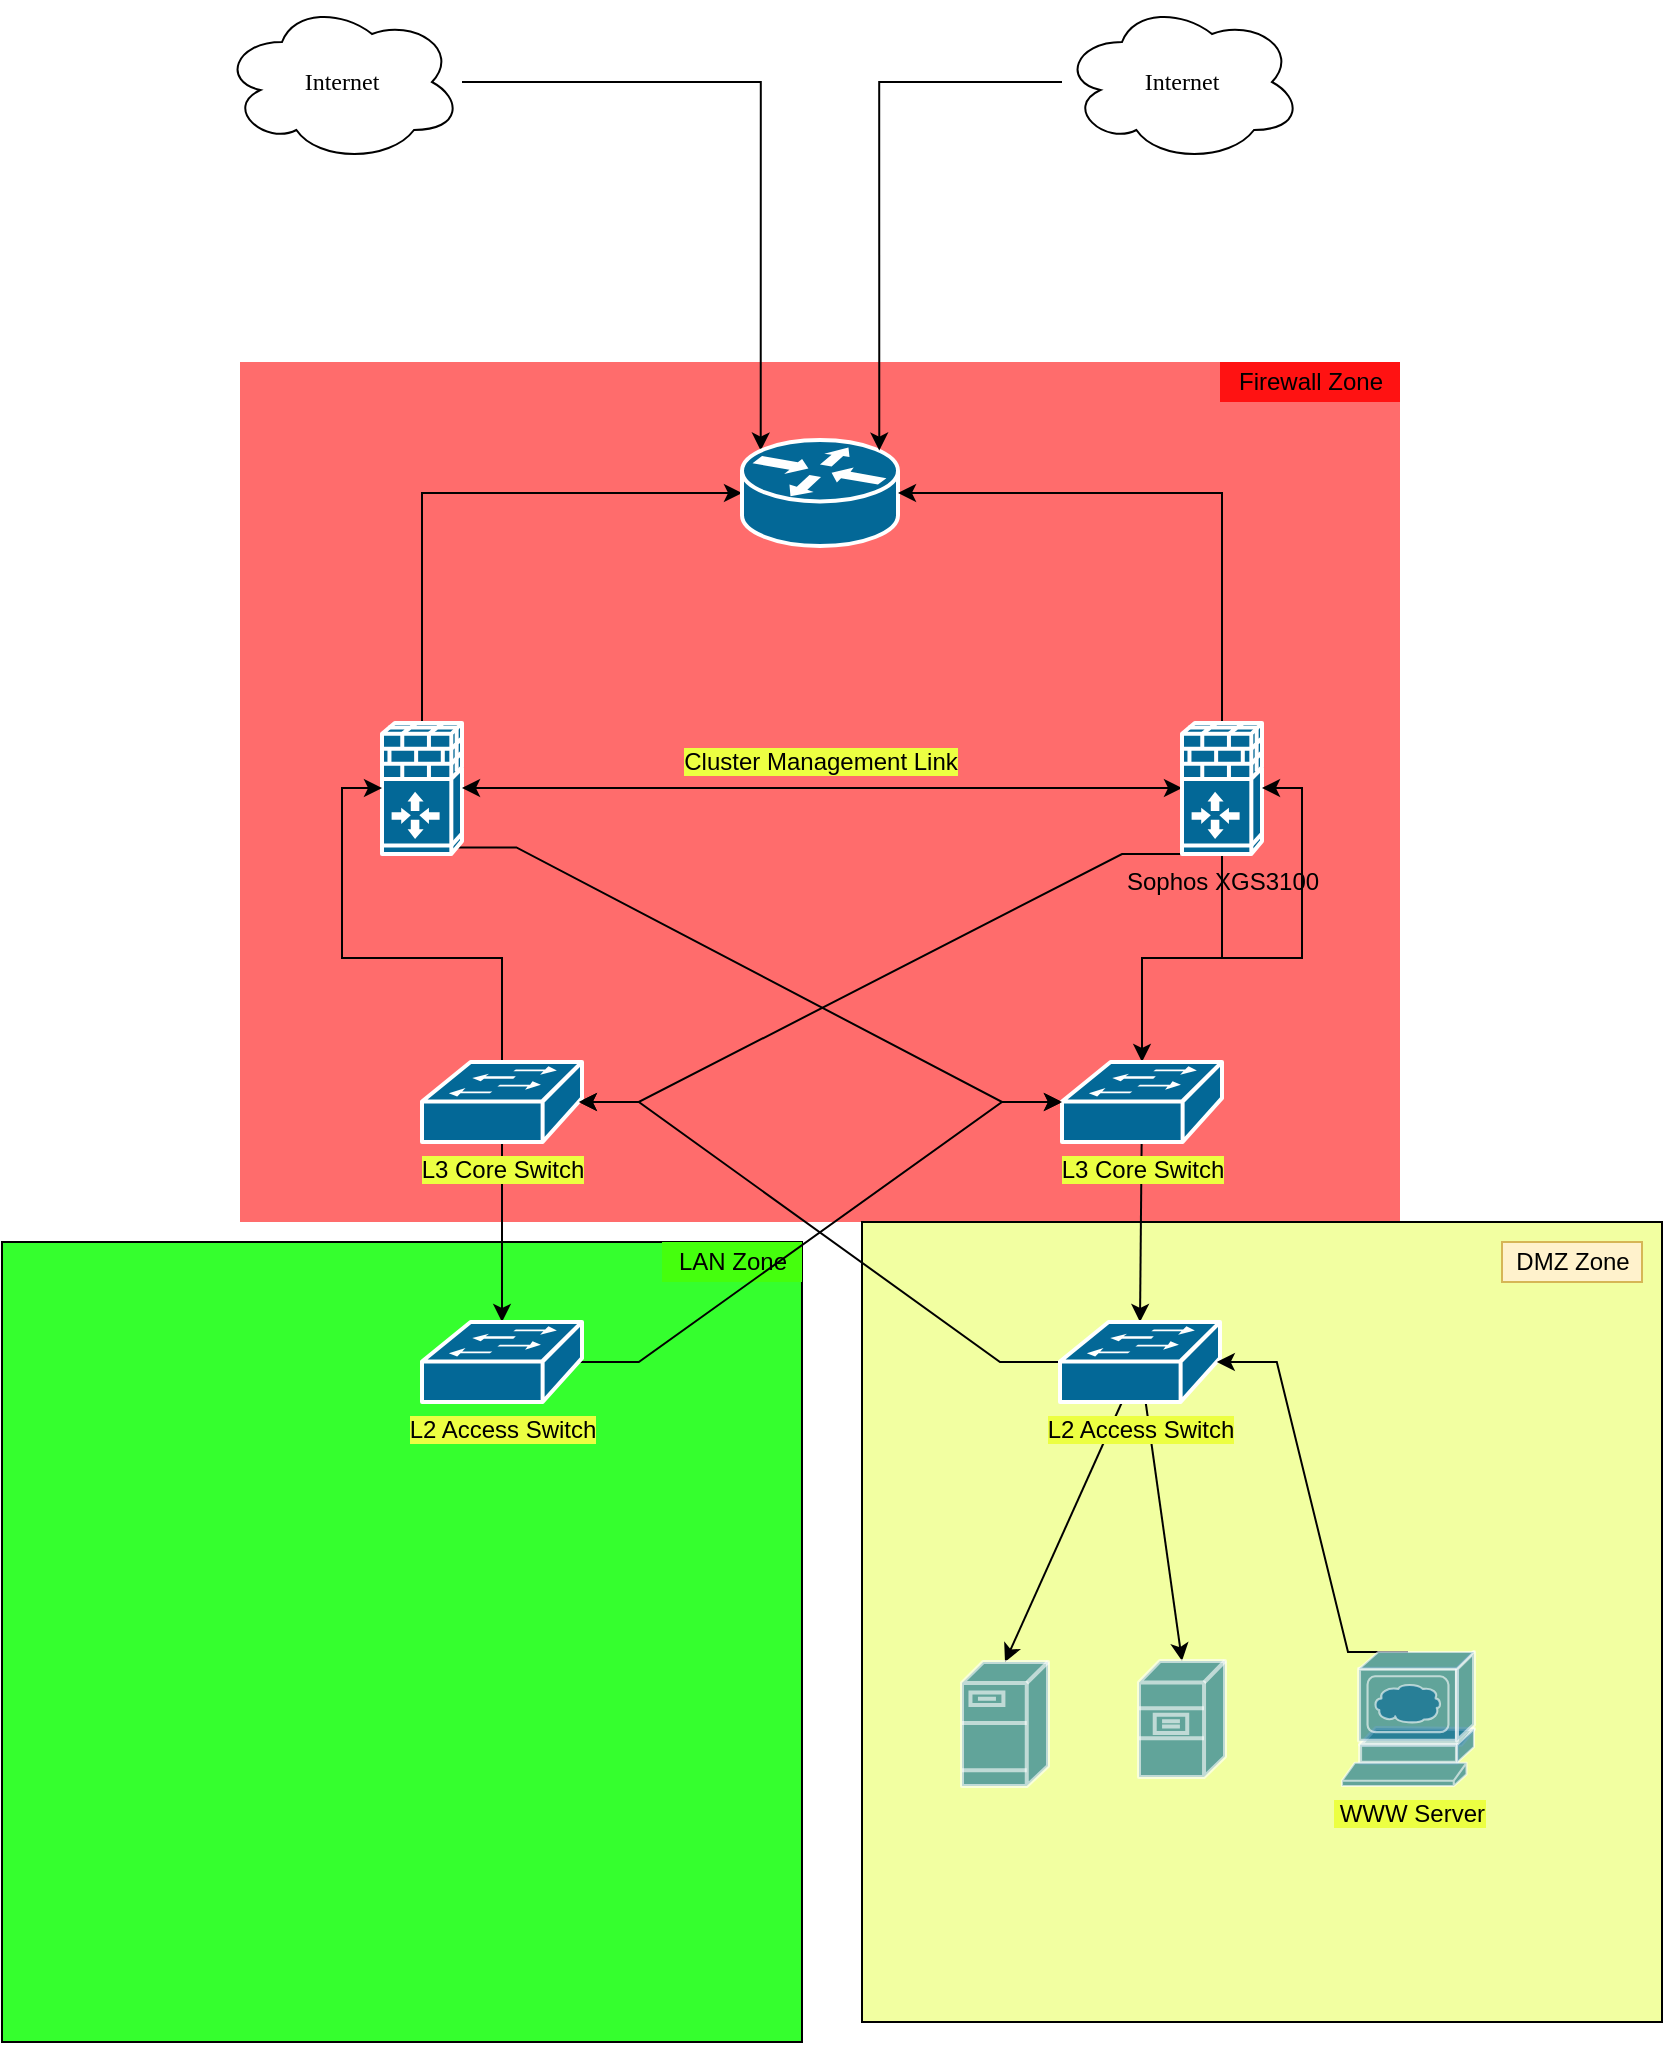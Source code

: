 <mxfile version="18.1.2" type="github">
  <diagram name="Page-1" id="c37626ed-c26b-45fb-9056-f9ebc6bb27b6">
    <mxGraphModel dx="85" dy="635" grid="1" gridSize="10" guides="1" tooltips="1" connect="1" arrows="1" fold="1" page="1" pageScale="1" pageWidth="1100" pageHeight="850" background="none" math="0" shadow="0">
      <root>
        <mxCell id="0" />
        <mxCell id="1" parent="0" />
        <mxCell id="0qF3C7HbT4sm0VxjOWYy-23" value="" style="rounded=0;whiteSpace=wrap;html=1;labelBackgroundColor=#ECFF42;fillColor=#FF0A0A;imageAspect=1;gradientColor=none;strokeColor=none;opacity=60;" vertex="1" parent="1">
          <mxGeometry x="1309" y="360" width="580" height="430" as="geometry" />
        </mxCell>
        <mxCell id="0qF3C7HbT4sm0VxjOWYy-6" style="edgeStyle=orthogonalEdgeStyle;rounded=0;orthogonalLoop=1;jettySize=auto;html=1;entryX=0;entryY=0.5;entryDx=0;entryDy=0;entryPerimeter=0;exitX=0.5;exitY=0;exitDx=0;exitDy=0;exitPerimeter=0;" edge="1" parent="1" source="1c7a67bf8fd3230f-10" target="1c7a67bf8fd3230f-48">
          <mxGeometry relative="1" as="geometry" />
        </mxCell>
        <mxCell id="0qF3C7HbT4sm0VxjOWYy-22" style="edgeStyle=entityRelationEdgeStyle;rounded=0;orthogonalLoop=1;jettySize=auto;html=1;exitX=0.93;exitY=0.95;exitDx=0;exitDy=0;exitPerimeter=0;" edge="1" parent="1" source="1c7a67bf8fd3230f-10" target="0qF3C7HbT4sm0VxjOWYy-17">
          <mxGeometry relative="1" as="geometry" />
        </mxCell>
        <mxCell id="0qF3C7HbT4sm0VxjOWYy-27" style="edgeStyle=orthogonalEdgeStyle;rounded=0;orthogonalLoop=1;jettySize=auto;html=1;" edge="1" parent="1" source="1c7a67bf8fd3230f-10" target="0qF3C7HbT4sm0VxjOWYy-2">
          <mxGeometry relative="1" as="geometry" />
        </mxCell>
        <mxCell id="1c7a67bf8fd3230f-10" value="" style="shape=mxgraph.cisco.security.ios_firewall;html=1;dashed=0;fillColor=#036897;strokeColor=#ffffff;strokeWidth=2;verticalLabelPosition=bottom;verticalAlign=top;rounded=0;shadow=0;comic=0;fontFamily=Verdana;fontSize=12;" parent="1" vertex="1">
          <mxGeometry x="1380" y="540" width="40" height="66" as="geometry" />
        </mxCell>
        <mxCell id="0qF3C7HbT4sm0VxjOWYy-8" style="edgeStyle=orthogonalEdgeStyle;rounded=0;orthogonalLoop=1;jettySize=auto;html=1;entryX=0.12;entryY=0.1;entryDx=0;entryDy=0;entryPerimeter=0;" edge="1" parent="1" source="1c7a67bf8fd3230f-15" target="1c7a67bf8fd3230f-48">
          <mxGeometry relative="1" as="geometry" />
        </mxCell>
        <mxCell id="1c7a67bf8fd3230f-15" value="Internet" style="ellipse;shape=cloud;whiteSpace=wrap;html=1;rounded=0;shadow=0;comic=0;strokeWidth=1;fontFamily=Verdana;fontSize=12;" parent="1" vertex="1">
          <mxGeometry x="1300" y="180" width="120" height="80" as="geometry" />
        </mxCell>
        <mxCell id="1c7a67bf8fd3230f-48" value="" style="shape=mxgraph.cisco.routers.router;html=1;dashed=0;fillColor=#036897;strokeColor=#ffffff;strokeWidth=2;verticalLabelPosition=bottom;verticalAlign=top;rounded=0;shadow=0;comic=0;fontFamily=Verdana;fontSize=12;" parent="1" vertex="1">
          <mxGeometry x="1560" y="399" width="78" height="53" as="geometry" />
        </mxCell>
        <mxCell id="0qF3C7HbT4sm0VxjOWYy-21" style="rounded=0;orthogonalLoop=1;jettySize=auto;html=1;exitX=0;exitY=1;exitDx=0;exitDy=0;exitPerimeter=0;entryX=0.98;entryY=0.5;entryDx=0;entryDy=0;entryPerimeter=0;edgeStyle=entityRelationEdgeStyle;" edge="1" parent="1" source="0qF3C7HbT4sm0VxjOWYy-2" target="0qF3C7HbT4sm0VxjOWYy-16">
          <mxGeometry relative="1" as="geometry" />
        </mxCell>
        <mxCell id="0qF3C7HbT4sm0VxjOWYy-26" style="edgeStyle=orthogonalEdgeStyle;rounded=0;orthogonalLoop=1;jettySize=auto;html=1;exitX=0.5;exitY=0;exitDx=0;exitDy=0;exitPerimeter=0;entryX=1;entryY=0.5;entryDx=0;entryDy=0;entryPerimeter=0;" edge="1" parent="1" source="0qF3C7HbT4sm0VxjOWYy-2" target="1c7a67bf8fd3230f-48">
          <mxGeometry relative="1" as="geometry" />
        </mxCell>
        <mxCell id="0qF3C7HbT4sm0VxjOWYy-28" style="edgeStyle=orthogonalEdgeStyle;rounded=0;orthogonalLoop=1;jettySize=auto;html=1;entryX=1;entryY=0.5;entryDx=0;entryDy=0;entryPerimeter=0;" edge="1" parent="1" source="0qF3C7HbT4sm0VxjOWYy-2" target="1c7a67bf8fd3230f-10">
          <mxGeometry relative="1" as="geometry" />
        </mxCell>
        <mxCell id="0qF3C7HbT4sm0VxjOWYy-30" value="" style="edgeStyle=orthogonalEdgeStyle;rounded=0;orthogonalLoop=1;jettySize=auto;html=1;" edge="1" parent="1" source="0qF3C7HbT4sm0VxjOWYy-2" target="0qF3C7HbT4sm0VxjOWYy-17">
          <mxGeometry relative="1" as="geometry" />
        </mxCell>
        <mxCell id="0qF3C7HbT4sm0VxjOWYy-2" value="&lt;span style=&quot;font-family: Helvetica;&quot;&gt;Sophos XGS3100&lt;/span&gt;" style="shape=mxgraph.cisco.security.ios_firewall;html=1;dashed=0;fillColor=#036897;strokeColor=#ffffff;strokeWidth=2;verticalLabelPosition=bottom;verticalAlign=top;rounded=0;shadow=0;comic=0;fontFamily=Verdana;fontSize=12;" vertex="1" parent="1">
          <mxGeometry x="1780" y="540" width="40" height="66" as="geometry" />
        </mxCell>
        <mxCell id="0qF3C7HbT4sm0VxjOWYy-7" style="edgeStyle=orthogonalEdgeStyle;rounded=0;orthogonalLoop=1;jettySize=auto;html=1;entryX=0.88;entryY=0.1;entryDx=0;entryDy=0;entryPerimeter=0;" edge="1" parent="1" source="0qF3C7HbT4sm0VxjOWYy-4" target="1c7a67bf8fd3230f-48">
          <mxGeometry relative="1" as="geometry" />
        </mxCell>
        <mxCell id="0qF3C7HbT4sm0VxjOWYy-4" value="Internet" style="ellipse;shape=cloud;whiteSpace=wrap;html=1;rounded=0;shadow=0;comic=0;strokeWidth=1;fontFamily=Verdana;fontSize=12;" vertex="1" parent="1">
          <mxGeometry x="1720" y="180" width="120" height="80" as="geometry" />
        </mxCell>
        <mxCell id="0qF3C7HbT4sm0VxjOWYy-13" value="" style="whiteSpace=wrap;html=1;aspect=fixed;labelBackgroundColor=#ECFF42;fillColor=#F2FFA1;" vertex="1" parent="1">
          <mxGeometry x="1620" y="790" width="400" height="400" as="geometry" />
        </mxCell>
        <mxCell id="0qF3C7HbT4sm0VxjOWYy-15" value="" style="whiteSpace=wrap;html=1;aspect=fixed;labelBackgroundColor=#ECFF42;fillColor=#35FF2E;" vertex="1" parent="1">
          <mxGeometry x="1190" y="800" width="400" height="400" as="geometry" />
        </mxCell>
        <mxCell id="0qF3C7HbT4sm0VxjOWYy-18" style="edgeStyle=orthogonalEdgeStyle;rounded=0;orthogonalLoop=1;jettySize=auto;html=1;entryX=0;entryY=0.5;entryDx=0;entryDy=0;entryPerimeter=0;" edge="1" parent="1" source="0qF3C7HbT4sm0VxjOWYy-16" target="1c7a67bf8fd3230f-10">
          <mxGeometry relative="1" as="geometry">
            <mxPoint x="1380" y="640" as="targetPoint" />
          </mxGeometry>
        </mxCell>
        <mxCell id="0qF3C7HbT4sm0VxjOWYy-46" style="edgeStyle=none;rounded=0;orthogonalLoop=1;jettySize=auto;html=1;" edge="1" parent="1" source="0qF3C7HbT4sm0VxjOWYy-16" target="0qF3C7HbT4sm0VxjOWYy-35">
          <mxGeometry relative="1" as="geometry" />
        </mxCell>
        <mxCell id="0qF3C7HbT4sm0VxjOWYy-16" value="L3 Core Switch" style="shape=mxgraph.cisco.switches.workgroup_switch;sketch=0;html=1;pointerEvents=1;dashed=0;fillColor=#036897;strokeColor=#ffffff;strokeWidth=2;verticalLabelPosition=bottom;verticalAlign=top;align=center;outlineConnect=0;labelBackgroundColor=#ECFF42;" vertex="1" parent="1">
          <mxGeometry x="1400" y="710" width="80" height="40" as="geometry" />
        </mxCell>
        <mxCell id="0qF3C7HbT4sm0VxjOWYy-19" style="edgeStyle=orthogonalEdgeStyle;rounded=0;orthogonalLoop=1;jettySize=auto;html=1;entryX=1;entryY=0.5;entryDx=0;entryDy=0;entryPerimeter=0;" edge="1" parent="1" source="0qF3C7HbT4sm0VxjOWYy-17" target="0qF3C7HbT4sm0VxjOWYy-2">
          <mxGeometry relative="1" as="geometry" />
        </mxCell>
        <mxCell id="0qF3C7HbT4sm0VxjOWYy-45" style="rounded=0;orthogonalLoop=1;jettySize=auto;html=1;entryX=0.5;entryY=0;entryDx=0;entryDy=0;entryPerimeter=0;" edge="1" parent="1" source="0qF3C7HbT4sm0VxjOWYy-17" target="0qF3C7HbT4sm0VxjOWYy-36">
          <mxGeometry relative="1" as="geometry" />
        </mxCell>
        <mxCell id="0qF3C7HbT4sm0VxjOWYy-17" value="L3 Core Switch" style="shape=mxgraph.cisco.switches.workgroup_switch;sketch=0;html=1;pointerEvents=1;dashed=0;fillColor=#036897;strokeColor=#ffffff;strokeWidth=2;verticalLabelPosition=bottom;verticalAlign=top;align=center;outlineConnect=0;labelBackgroundColor=#ECFF42;" vertex="1" parent="1">
          <mxGeometry x="1720" y="710" width="80" height="40" as="geometry" />
        </mxCell>
        <mxCell id="0qF3C7HbT4sm0VxjOWYy-31" value="&lt;span style=&quot;background-color: rgb(236, 255, 66);&quot;&gt;Cluster Management Link&lt;/span&gt;" style="text;html=1;align=center;verticalAlign=middle;resizable=0;points=[];autosize=1;strokeColor=none;fillColor=none;" vertex="1" parent="1">
          <mxGeometry x="1524" y="550" width="150" height="20" as="geometry" />
        </mxCell>
        <mxCell id="0qF3C7HbT4sm0VxjOWYy-32" value="Firewall Zone" style="text;html=1;align=center;verticalAlign=middle;resizable=0;points=[];autosize=1;strokeColor=none;fillColor=#FF1212;" vertex="1" parent="1">
          <mxGeometry x="1799" y="360" width="90" height="20" as="geometry" />
        </mxCell>
        <mxCell id="0qF3C7HbT4sm0VxjOWYy-33" value="DMZ Zone" style="text;html=1;align=center;verticalAlign=middle;resizable=0;points=[];autosize=1;strokeColor=#d6b656;fillColor=#fff2cc;" vertex="1" parent="1">
          <mxGeometry x="1940" y="800" width="70" height="20" as="geometry" />
        </mxCell>
        <mxCell id="0qF3C7HbT4sm0VxjOWYy-34" value="LAN Zone" style="text;html=1;align=center;verticalAlign=middle;resizable=0;points=[];autosize=1;strokeColor=none;fillColor=#45FF0D;" vertex="1" parent="1">
          <mxGeometry x="1520" y="800" width="70" height="20" as="geometry" />
        </mxCell>
        <mxCell id="0qF3C7HbT4sm0VxjOWYy-44" style="edgeStyle=entityRelationEdgeStyle;rounded=0;orthogonalLoop=1;jettySize=auto;html=1;exitX=0.98;exitY=0.5;exitDx=0;exitDy=0;exitPerimeter=0;entryX=0;entryY=0.5;entryDx=0;entryDy=0;entryPerimeter=0;" edge="1" parent="1" source="0qF3C7HbT4sm0VxjOWYy-35" target="0qF3C7HbT4sm0VxjOWYy-17">
          <mxGeometry relative="1" as="geometry" />
        </mxCell>
        <mxCell id="0qF3C7HbT4sm0VxjOWYy-35" value="L2 Access Switch" style="shape=mxgraph.cisco.switches.workgroup_switch;sketch=0;html=1;pointerEvents=1;dashed=0;fillColor=#036897;strokeColor=#ffffff;strokeWidth=2;verticalLabelPosition=bottom;verticalAlign=top;align=center;outlineConnect=0;labelBackgroundColor=#ECFF42;" vertex="1" parent="1">
          <mxGeometry x="1400" y="840" width="80" height="40" as="geometry" />
        </mxCell>
        <mxCell id="0qF3C7HbT4sm0VxjOWYy-43" style="edgeStyle=entityRelationEdgeStyle;rounded=0;orthogonalLoop=1;jettySize=auto;html=1;entryX=0.98;entryY=0.5;entryDx=0;entryDy=0;entryPerimeter=0;" edge="1" parent="1" source="0qF3C7HbT4sm0VxjOWYy-36" target="0qF3C7HbT4sm0VxjOWYy-16">
          <mxGeometry relative="1" as="geometry" />
        </mxCell>
        <mxCell id="0qF3C7HbT4sm0VxjOWYy-53" style="rounded=0;orthogonalLoop=1;jettySize=auto;html=1;entryX=0.5;entryY=0;entryDx=0;entryDy=0;entryPerimeter=0;" edge="1" parent="1" source="0qF3C7HbT4sm0VxjOWYy-36" target="0qF3C7HbT4sm0VxjOWYy-50">
          <mxGeometry relative="1" as="geometry" />
        </mxCell>
        <mxCell id="0qF3C7HbT4sm0VxjOWYy-54" style="edgeStyle=none;rounded=0;orthogonalLoop=1;jettySize=auto;html=1;entryX=0.5;entryY=0;entryDx=0;entryDy=0;entryPerimeter=0;" edge="1" parent="1" source="0qF3C7HbT4sm0VxjOWYy-36" target="0qF3C7HbT4sm0VxjOWYy-49">
          <mxGeometry relative="1" as="geometry" />
        </mxCell>
        <mxCell id="0qF3C7HbT4sm0VxjOWYy-36" value="L2 Access Switch" style="shape=mxgraph.cisco.switches.workgroup_switch;sketch=0;html=1;pointerEvents=1;dashed=0;fillColor=#036897;strokeColor=#ffffff;strokeWidth=2;verticalLabelPosition=bottom;verticalAlign=top;align=center;outlineConnect=0;labelBackgroundColor=#ECFF42;" vertex="1" parent="1">
          <mxGeometry x="1719" y="840" width="80" height="40" as="geometry" />
        </mxCell>
        <mxCell id="0qF3C7HbT4sm0VxjOWYy-49" value="" style="shape=mxgraph.cisco.servers.fileserver;sketch=0;html=1;pointerEvents=1;dashed=0;fillColor=#036897;strokeColor=#ffffff;strokeWidth=2;verticalLabelPosition=bottom;verticalAlign=top;align=center;outlineConnect=0;labelBackgroundColor=#ECFF42;opacity=60;" vertex="1" parent="1">
          <mxGeometry x="1670" y="1010" width="43" height="62" as="geometry" />
        </mxCell>
        <mxCell id="0qF3C7HbT4sm0VxjOWYy-50" value="" style="shape=mxgraph.cisco.servers.file_server;sketch=0;html=1;pointerEvents=1;dashed=0;fillColor=#036897;strokeColor=#ffffff;strokeWidth=2;verticalLabelPosition=bottom;verticalAlign=top;align=center;outlineConnect=0;labelBackgroundColor=#ECFF42;opacity=60;" vertex="1" parent="1">
          <mxGeometry x="1758.5" y="1009.5" width="43" height="58" as="geometry" />
        </mxCell>
        <mxCell id="0qF3C7HbT4sm0VxjOWYy-52" style="edgeStyle=entityRelationEdgeStyle;rounded=0;orthogonalLoop=1;jettySize=auto;html=1;exitX=0.5;exitY=0;exitDx=0;exitDy=0;exitPerimeter=0;entryX=0.98;entryY=0.5;entryDx=0;entryDy=0;entryPerimeter=0;" edge="1" parent="1" source="0qF3C7HbT4sm0VxjOWYy-51" target="0qF3C7HbT4sm0VxjOWYy-36">
          <mxGeometry relative="1" as="geometry" />
        </mxCell>
        <mxCell id="0qF3C7HbT4sm0VxjOWYy-51" value="&amp;nbsp;WWW Server" style="shape=mxgraph.cisco.servers.www_server;sketch=0;html=1;pointerEvents=1;dashed=0;fillColor=#036897;strokeColor=#ffffff;strokeWidth=2;verticalLabelPosition=bottom;verticalAlign=top;align=center;outlineConnect=0;labelBackgroundColor=#ECFF42;opacity=60;" vertex="1" parent="1">
          <mxGeometry x="1860" y="1005" width="66" height="67" as="geometry" />
        </mxCell>
      </root>
    </mxGraphModel>
  </diagram>
</mxfile>

